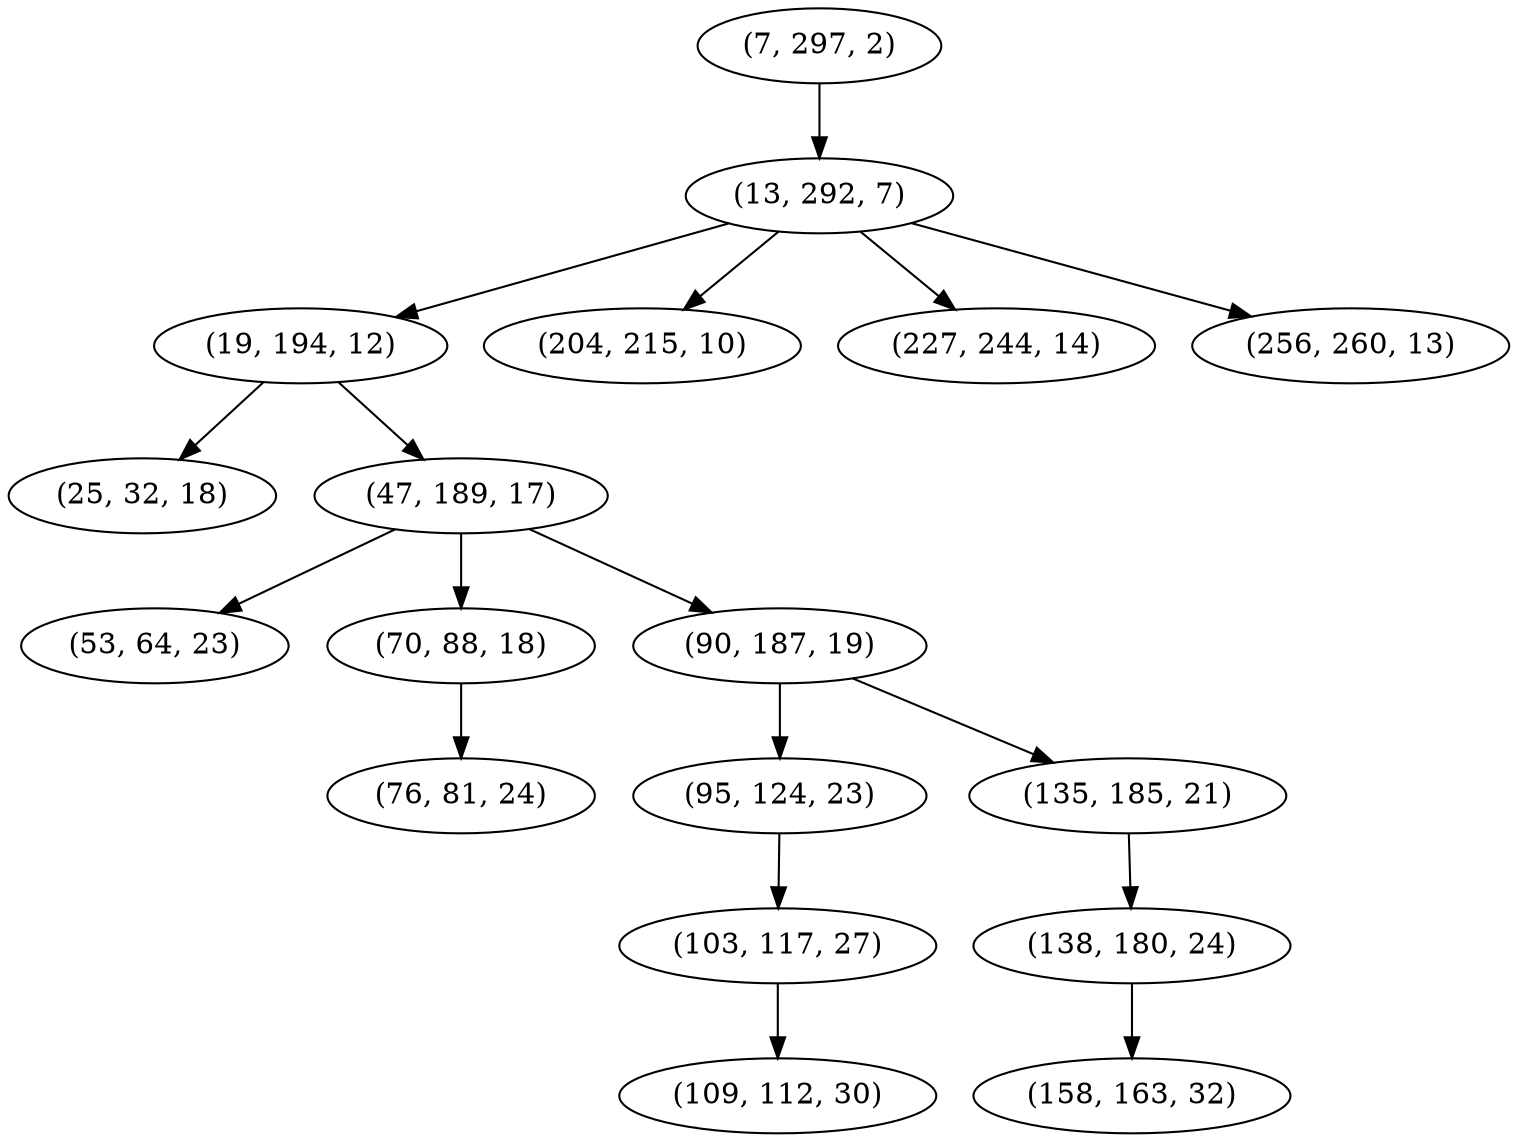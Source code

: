 digraph tree {
    "(7, 297, 2)";
    "(13, 292, 7)";
    "(19, 194, 12)";
    "(25, 32, 18)";
    "(47, 189, 17)";
    "(53, 64, 23)";
    "(70, 88, 18)";
    "(76, 81, 24)";
    "(90, 187, 19)";
    "(95, 124, 23)";
    "(103, 117, 27)";
    "(109, 112, 30)";
    "(135, 185, 21)";
    "(138, 180, 24)";
    "(158, 163, 32)";
    "(204, 215, 10)";
    "(227, 244, 14)";
    "(256, 260, 13)";
    "(7, 297, 2)" -> "(13, 292, 7)";
    "(13, 292, 7)" -> "(19, 194, 12)";
    "(13, 292, 7)" -> "(204, 215, 10)";
    "(13, 292, 7)" -> "(227, 244, 14)";
    "(13, 292, 7)" -> "(256, 260, 13)";
    "(19, 194, 12)" -> "(25, 32, 18)";
    "(19, 194, 12)" -> "(47, 189, 17)";
    "(47, 189, 17)" -> "(53, 64, 23)";
    "(47, 189, 17)" -> "(70, 88, 18)";
    "(47, 189, 17)" -> "(90, 187, 19)";
    "(70, 88, 18)" -> "(76, 81, 24)";
    "(90, 187, 19)" -> "(95, 124, 23)";
    "(90, 187, 19)" -> "(135, 185, 21)";
    "(95, 124, 23)" -> "(103, 117, 27)";
    "(103, 117, 27)" -> "(109, 112, 30)";
    "(135, 185, 21)" -> "(138, 180, 24)";
    "(138, 180, 24)" -> "(158, 163, 32)";
}
